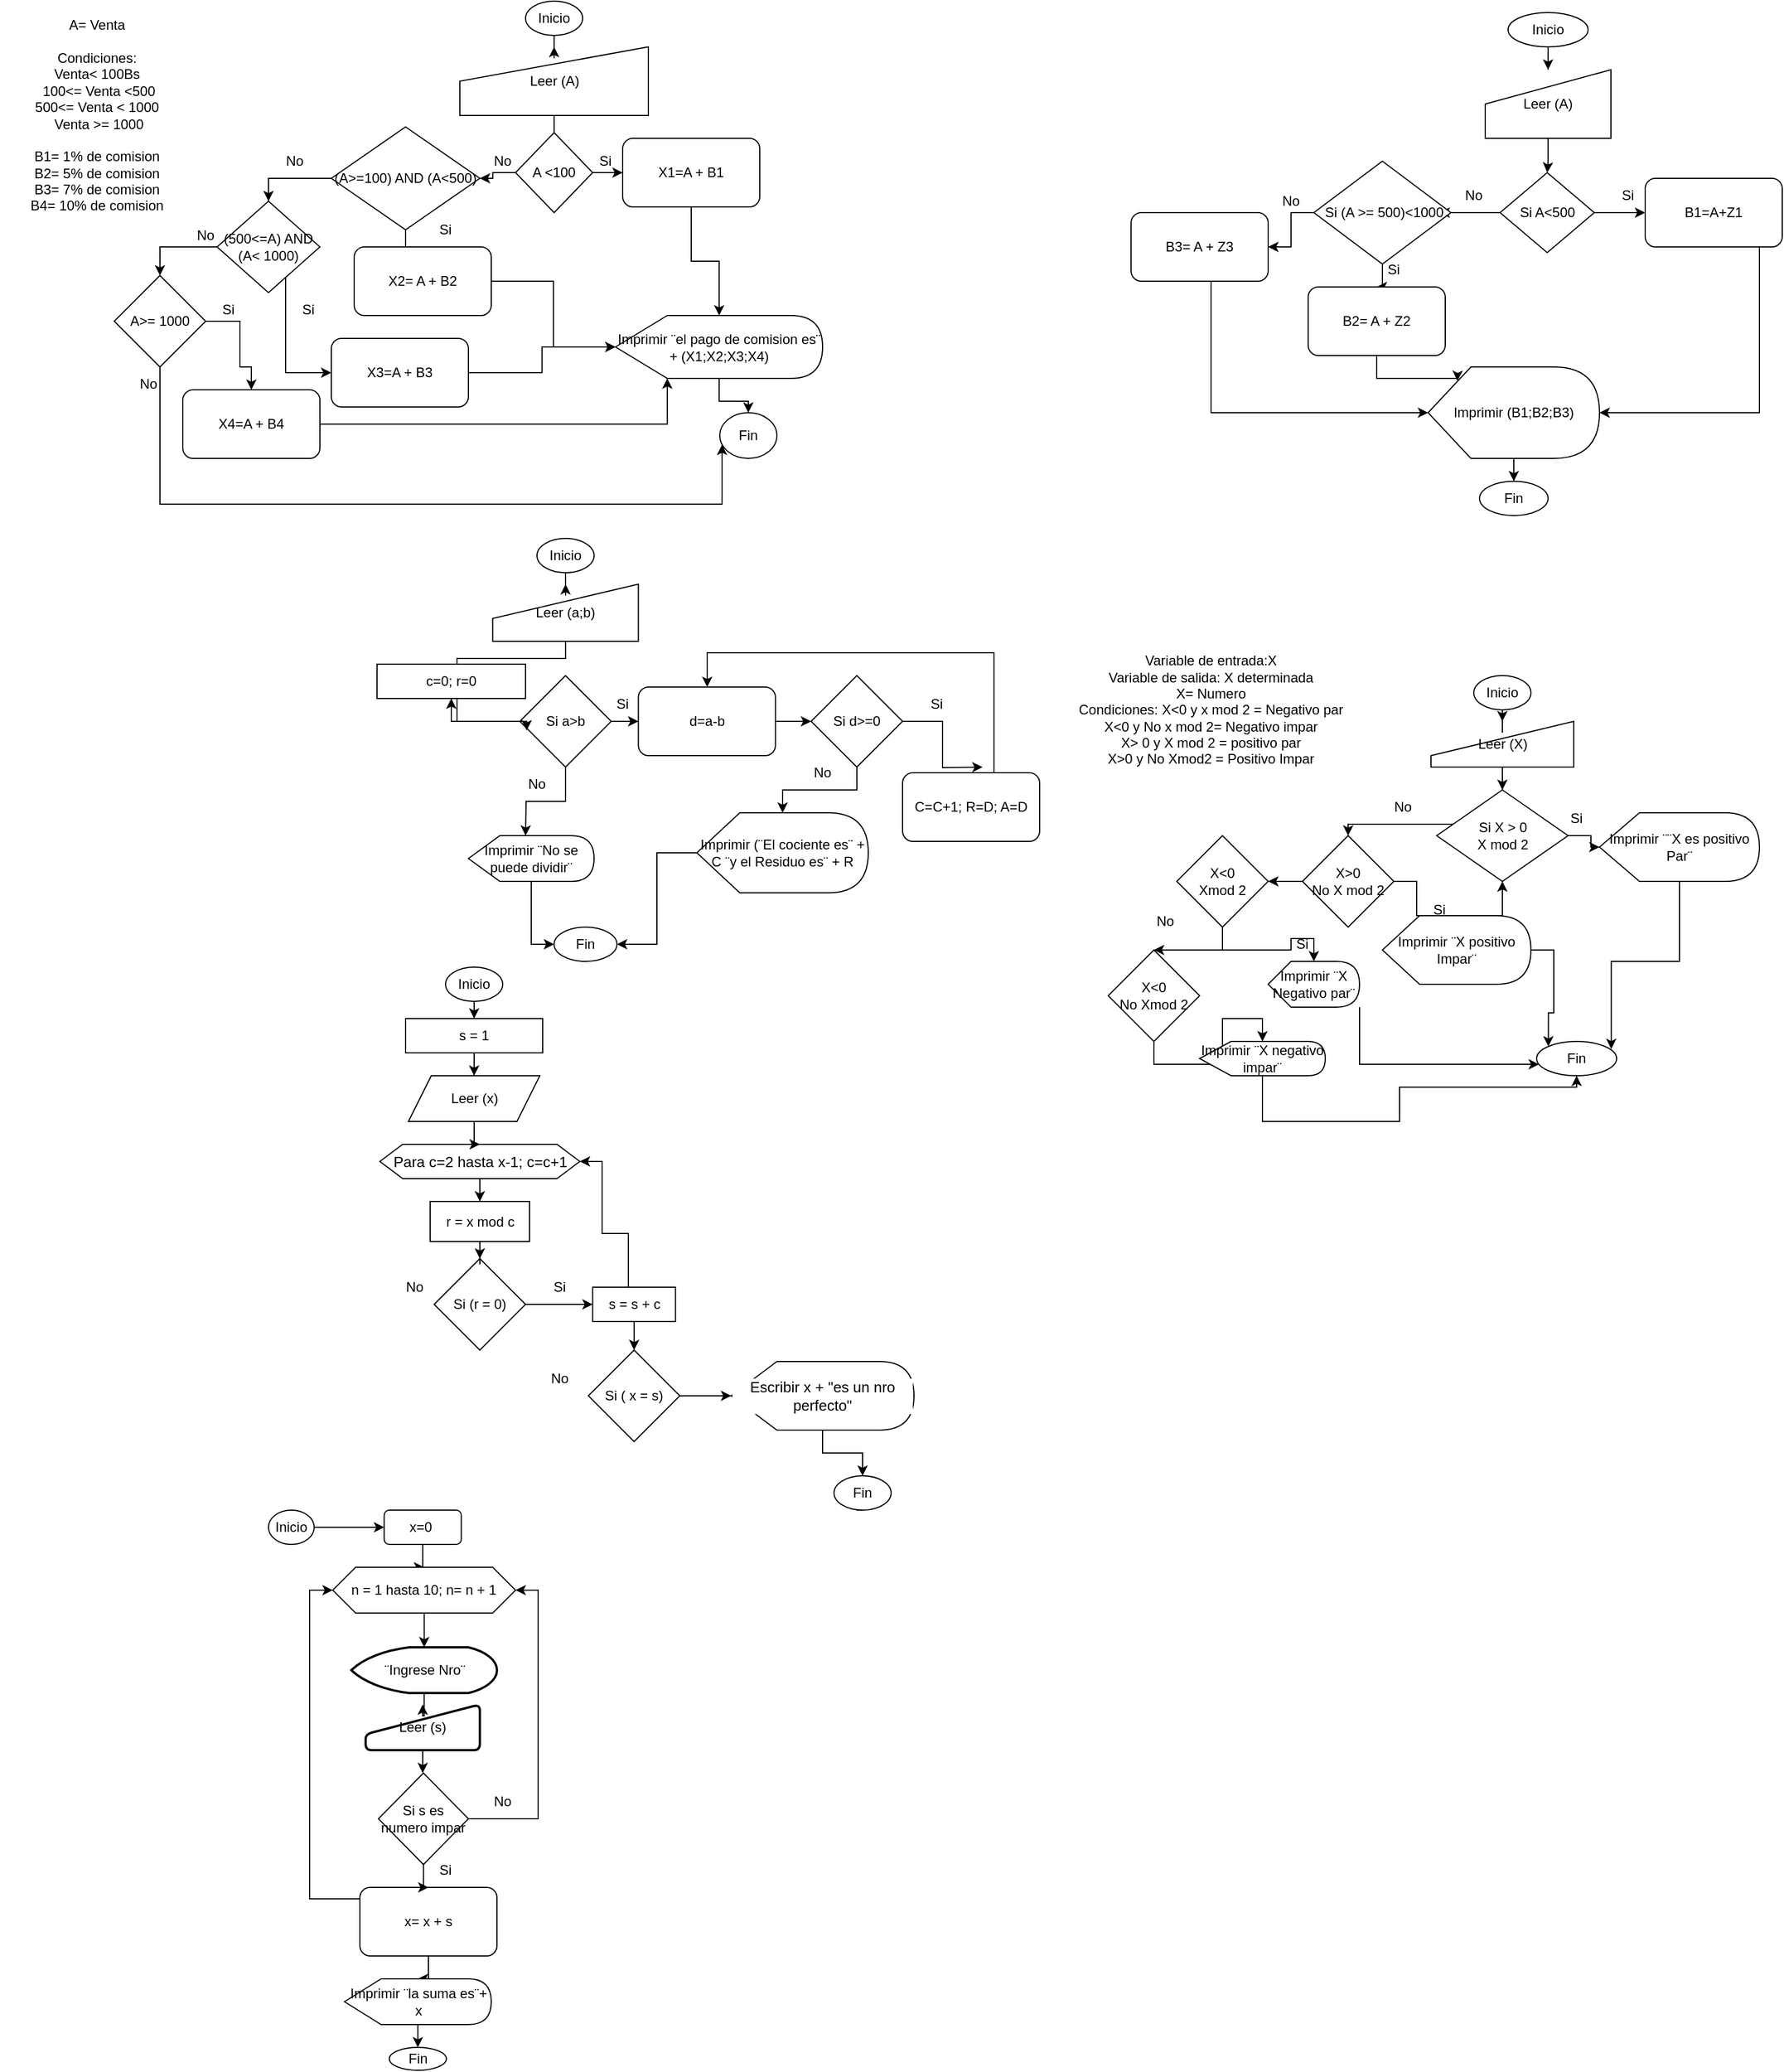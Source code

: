<mxfile version="16.6.6" type="github">
  <diagram id="kgpKYQtTHZ0yAKxKKP6v" name="Page-1">
    <mxGraphModel dx="2575" dy="496" grid="1" gridSize="10" guides="1" tooltips="1" connect="1" arrows="1" fold="1" page="1" pageScale="1" pageWidth="850" pageHeight="1100" math="0" shadow="0">
      <root>
        <mxCell id="0" />
        <mxCell id="1" parent="0" />
        <mxCell id="ByjbVsPNWMyPK0oeUUoG-3" value="" style="edgeStyle=orthogonalEdgeStyle;rounded=0;orthogonalLoop=1;jettySize=auto;html=1;" parent="1" source="ByjbVsPNWMyPK0oeUUoG-1" target="ByjbVsPNWMyPK0oeUUoG-2" edge="1">
          <mxGeometry relative="1" as="geometry" />
        </mxCell>
        <mxCell id="ByjbVsPNWMyPK0oeUUoG-1" value="Inicio" style="ellipse;whiteSpace=wrap;html=1;" parent="1" vertex="1">
          <mxGeometry x="350" y="10" width="70" height="30" as="geometry" />
        </mxCell>
        <mxCell id="ByjbVsPNWMyPK0oeUUoG-5" value="" style="edgeStyle=orthogonalEdgeStyle;rounded=0;orthogonalLoop=1;jettySize=auto;html=1;" parent="1" source="ByjbVsPNWMyPK0oeUUoG-2" target="ByjbVsPNWMyPK0oeUUoG-4" edge="1">
          <mxGeometry relative="1" as="geometry" />
        </mxCell>
        <mxCell id="ByjbVsPNWMyPK0oeUUoG-2" value="Leer (A)" style="shape=manualInput;whiteSpace=wrap;html=1;" parent="1" vertex="1">
          <mxGeometry x="330" y="60" width="110" height="60" as="geometry" />
        </mxCell>
        <mxCell id="ByjbVsPNWMyPK0oeUUoG-7" value="" style="edgeStyle=orthogonalEdgeStyle;rounded=0;orthogonalLoop=1;jettySize=auto;html=1;" parent="1" source="ByjbVsPNWMyPK0oeUUoG-4" target="ByjbVsPNWMyPK0oeUUoG-6" edge="1">
          <mxGeometry relative="1" as="geometry" />
        </mxCell>
        <mxCell id="ByjbVsPNWMyPK0oeUUoG-9" value="" style="edgeStyle=orthogonalEdgeStyle;rounded=0;orthogonalLoop=1;jettySize=auto;html=1;" parent="1" source="ByjbVsPNWMyPK0oeUUoG-4" edge="1">
          <mxGeometry relative="1" as="geometry">
            <mxPoint x="290" y="185" as="targetPoint" />
          </mxGeometry>
        </mxCell>
        <mxCell id="ByjbVsPNWMyPK0oeUUoG-4" value="Si A&amp;lt;500" style="rhombus;whiteSpace=wrap;html=1;" parent="1" vertex="1">
          <mxGeometry x="343" y="150" width="82.5" height="70" as="geometry" />
        </mxCell>
        <mxCell id="ByjbVsPNWMyPK0oeUUoG-26" style="edgeStyle=orthogonalEdgeStyle;rounded=0;orthogonalLoop=1;jettySize=auto;html=1;entryX=1;entryY=0.5;entryDx=0;entryDy=0;entryPerimeter=0;" parent="1" source="ByjbVsPNWMyPK0oeUUoG-6" target="ByjbVsPNWMyPK0oeUUoG-22" edge="1">
          <mxGeometry relative="1" as="geometry">
            <Array as="points">
              <mxPoint x="570" y="360" />
            </Array>
          </mxGeometry>
        </mxCell>
        <mxCell id="ByjbVsPNWMyPK0oeUUoG-6" value="B1=A+Z1" style="rounded=1;whiteSpace=wrap;html=1;" parent="1" vertex="1">
          <mxGeometry x="470" y="155" width="120" height="60" as="geometry" />
        </mxCell>
        <mxCell id="ByjbVsPNWMyPK0oeUUoG-10" value="No" style="text;html=1;strokeColor=none;fillColor=none;align=center;verticalAlign=middle;whiteSpace=wrap;rounded=0;" parent="1" vertex="1">
          <mxGeometry x="290" y="155" width="60" height="30" as="geometry" />
        </mxCell>
        <mxCell id="ByjbVsPNWMyPK0oeUUoG-12" value="Si" style="text;html=1;strokeColor=none;fillColor=none;align=center;verticalAlign=middle;whiteSpace=wrap;rounded=0;" parent="1" vertex="1">
          <mxGeometry x="425" y="155" width="60" height="30" as="geometry" />
        </mxCell>
        <mxCell id="ByjbVsPNWMyPK0oeUUoG-16" value="" style="edgeStyle=orthogonalEdgeStyle;rounded=0;orthogonalLoop=1;jettySize=auto;html=1;" parent="1" source="ByjbVsPNWMyPK0oeUUoG-14" target="ByjbVsPNWMyPK0oeUUoG-15" edge="1">
          <mxGeometry relative="1" as="geometry" />
        </mxCell>
        <mxCell id="ByjbVsPNWMyPK0oeUUoG-18" value="" style="edgeStyle=orthogonalEdgeStyle;rounded=0;orthogonalLoop=1;jettySize=auto;html=1;" parent="1" source="ByjbVsPNWMyPK0oeUUoG-14" target="ByjbVsPNWMyPK0oeUUoG-17" edge="1">
          <mxGeometry relative="1" as="geometry" />
        </mxCell>
        <mxCell id="ByjbVsPNWMyPK0oeUUoG-14" value="&lt;span&gt;&amp;nbsp;Si (A &amp;gt;= 500)&amp;lt;1000&lt;/span&gt;" style="rhombus;whiteSpace=wrap;html=1;" parent="1" vertex="1">
          <mxGeometry x="180" y="140" width="120" height="90" as="geometry" />
        </mxCell>
        <mxCell id="ByjbVsPNWMyPK0oeUUoG-25" style="edgeStyle=orthogonalEdgeStyle;rounded=0;orthogonalLoop=1;jettySize=auto;html=1;entryX=0.171;entryY=0.153;entryDx=0;entryDy=0;entryPerimeter=0;" parent="1" source="ByjbVsPNWMyPK0oeUUoG-15" target="ByjbVsPNWMyPK0oeUUoG-22" edge="1">
          <mxGeometry relative="1" as="geometry">
            <Array as="points">
              <mxPoint x="235" y="330" />
              <mxPoint x="306" y="330" />
            </Array>
          </mxGeometry>
        </mxCell>
        <mxCell id="ByjbVsPNWMyPK0oeUUoG-15" value="B2= A + Z2" style="rounded=1;whiteSpace=wrap;html=1;" parent="1" vertex="1">
          <mxGeometry x="175" y="250" width="120" height="60" as="geometry" />
        </mxCell>
        <mxCell id="ByjbVsPNWMyPK0oeUUoG-24" style="edgeStyle=orthogonalEdgeStyle;rounded=0;orthogonalLoop=1;jettySize=auto;html=1;entryX=0;entryY=0.5;entryDx=0;entryDy=0;entryPerimeter=0;" parent="1" source="ByjbVsPNWMyPK0oeUUoG-17" target="ByjbVsPNWMyPK0oeUUoG-22" edge="1">
          <mxGeometry relative="1" as="geometry">
            <Array as="points">
              <mxPoint x="90" y="360" />
            </Array>
          </mxGeometry>
        </mxCell>
        <mxCell id="ByjbVsPNWMyPK0oeUUoG-17" value="B3= A + Z3" style="rounded=1;whiteSpace=wrap;html=1;" parent="1" vertex="1">
          <mxGeometry x="20" y="185" width="120" height="60" as="geometry" />
        </mxCell>
        <mxCell id="ByjbVsPNWMyPK0oeUUoG-20" value="Si" style="text;html=1;strokeColor=none;fillColor=none;align=center;verticalAlign=middle;whiteSpace=wrap;rounded=0;" parent="1" vertex="1">
          <mxGeometry x="220" y="220" width="60" height="30" as="geometry" />
        </mxCell>
        <mxCell id="ByjbVsPNWMyPK0oeUUoG-21" value="No" style="text;html=1;strokeColor=none;fillColor=none;align=center;verticalAlign=middle;whiteSpace=wrap;rounded=0;" parent="1" vertex="1">
          <mxGeometry x="130" y="160" width="60" height="30" as="geometry" />
        </mxCell>
        <mxCell id="ByjbVsPNWMyPK0oeUUoG-28" value="" style="edgeStyle=orthogonalEdgeStyle;rounded=0;orthogonalLoop=1;jettySize=auto;html=1;" parent="1" source="ByjbVsPNWMyPK0oeUUoG-22" target="ByjbVsPNWMyPK0oeUUoG-27" edge="1">
          <mxGeometry relative="1" as="geometry" />
        </mxCell>
        <mxCell id="ByjbVsPNWMyPK0oeUUoG-22" value="Imprimir (B1;B2;B3)" style="shape=display;whiteSpace=wrap;html=1;" parent="1" vertex="1">
          <mxGeometry x="280" y="320" width="150" height="80" as="geometry" />
        </mxCell>
        <mxCell id="ByjbVsPNWMyPK0oeUUoG-27" value="Fin" style="ellipse;whiteSpace=wrap;html=1;" parent="1" vertex="1">
          <mxGeometry x="325" y="420" width="60" height="30" as="geometry" />
        </mxCell>
        <mxCell id="4bbGpndZAnQvG1SRmh3T-4" value="" style="edgeStyle=orthogonalEdgeStyle;rounded=0;orthogonalLoop=1;jettySize=auto;html=1;" parent="1" source="4bbGpndZAnQvG1SRmh3T-1" target="4bbGpndZAnQvG1SRmh3T-2" edge="1">
          <mxGeometry relative="1" as="geometry" />
        </mxCell>
        <mxCell id="4bbGpndZAnQvG1SRmh3T-1" value="Inicio" style="ellipse;whiteSpace=wrap;html=1;" parent="1" vertex="1">
          <mxGeometry x="320" y="590" width="50" height="30" as="geometry" />
        </mxCell>
        <mxCell id="4bbGpndZAnQvG1SRmh3T-7" value="" style="edgeStyle=orthogonalEdgeStyle;rounded=0;orthogonalLoop=1;jettySize=auto;html=1;" parent="1" source="4bbGpndZAnQvG1SRmh3T-2" target="4bbGpndZAnQvG1SRmh3T-6" edge="1">
          <mxGeometry relative="1" as="geometry" />
        </mxCell>
        <mxCell id="4bbGpndZAnQvG1SRmh3T-2" value="Leer (X)" style="shape=manualInput;whiteSpace=wrap;html=1;" parent="1" vertex="1">
          <mxGeometry x="282.5" y="630" width="125" height="40" as="geometry" />
        </mxCell>
        <mxCell id="4bbGpndZAnQvG1SRmh3T-5" value="Variable de entrada:X&lt;br&gt;Variable de salida: X determinada&lt;br&gt;X= Numero&lt;br&gt;Condiciones: X&amp;lt;0 y x mod 2 = Negativo par&lt;br&gt;X&amp;lt;0 y No x mod 2= Negativo impar&lt;br&gt;X&amp;gt; 0 y X mod 2 = positivo par&lt;br&gt;X&amp;gt;0 y No Xmod2 = Positivo Impar" style="text;html=1;strokeColor=none;fillColor=none;align=center;verticalAlign=middle;whiteSpace=wrap;rounded=0;" parent="1" vertex="1">
          <mxGeometry x="-50" y="570" width="280" height="100" as="geometry" />
        </mxCell>
        <mxCell id="4bbGpndZAnQvG1SRmh3T-9" value="" style="edgeStyle=orthogonalEdgeStyle;rounded=0;orthogonalLoop=1;jettySize=auto;html=1;" parent="1" source="4bbGpndZAnQvG1SRmh3T-6" target="4bbGpndZAnQvG1SRmh3T-11" edge="1">
          <mxGeometry relative="1" as="geometry">
            <mxPoint x="426" y="740" as="targetPoint" />
          </mxGeometry>
        </mxCell>
        <mxCell id="4bbGpndZAnQvG1SRmh3T-13" value="" style="edgeStyle=orthogonalEdgeStyle;rounded=0;orthogonalLoop=1;jettySize=auto;html=1;" parent="1" source="4bbGpndZAnQvG1SRmh3T-6" target="4bbGpndZAnQvG1SRmh3T-12" edge="1">
          <mxGeometry relative="1" as="geometry">
            <Array as="points">
              <mxPoint x="240" y="720" />
              <mxPoint x="240" y="720" />
            </Array>
          </mxGeometry>
        </mxCell>
        <mxCell id="4bbGpndZAnQvG1SRmh3T-6" value="Si X &amp;gt; 0&lt;br&gt;X mod 2" style="rhombus;whiteSpace=wrap;html=1;" parent="1" vertex="1">
          <mxGeometry x="287.5" y="690" width="115" height="80" as="geometry" />
        </mxCell>
        <mxCell id="4bbGpndZAnQvG1SRmh3T-10" value="Si" style="text;html=1;strokeColor=none;fillColor=none;align=center;verticalAlign=middle;whiteSpace=wrap;rounded=0;" parent="1" vertex="1">
          <mxGeometry x="380" y="700" width="60" height="30" as="geometry" />
        </mxCell>
        <mxCell id="4bbGpndZAnQvG1SRmh3T-35" style="edgeStyle=orthogonalEdgeStyle;rounded=0;orthogonalLoop=1;jettySize=auto;html=1;entryX=0.933;entryY=0.222;entryDx=0;entryDy=0;entryPerimeter=0;" parent="1" source="4bbGpndZAnQvG1SRmh3T-11" target="4bbGpndZAnQvG1SRmh3T-31" edge="1">
          <mxGeometry relative="1" as="geometry" />
        </mxCell>
        <mxCell id="4bbGpndZAnQvG1SRmh3T-11" value="Imprimir ¨¨X es positivo Par¨" style="shape=display;whiteSpace=wrap;html=1;" parent="1" vertex="1">
          <mxGeometry x="430" y="710" width="140" height="60" as="geometry" />
        </mxCell>
        <mxCell id="4bbGpndZAnQvG1SRmh3T-15" value="" style="edgeStyle=orthogonalEdgeStyle;rounded=0;orthogonalLoop=1;jettySize=auto;html=1;" parent="1" source="4bbGpndZAnQvG1SRmh3T-12" target="4bbGpndZAnQvG1SRmh3T-6" edge="1">
          <mxGeometry relative="1" as="geometry">
            <Array as="points">
              <mxPoint x="270" y="770" />
              <mxPoint x="270" y="800" />
              <mxPoint x="345" y="800" />
            </Array>
          </mxGeometry>
        </mxCell>
        <mxCell id="4bbGpndZAnQvG1SRmh3T-21" value="" style="edgeStyle=orthogonalEdgeStyle;rounded=0;orthogonalLoop=1;jettySize=auto;html=1;" parent="1" source="4bbGpndZAnQvG1SRmh3T-12" target="4bbGpndZAnQvG1SRmh3T-16" edge="1">
          <mxGeometry relative="1" as="geometry" />
        </mxCell>
        <mxCell id="4bbGpndZAnQvG1SRmh3T-12" value="X&amp;gt;0&lt;br&gt;No X mod 2" style="rhombus;whiteSpace=wrap;html=1;" parent="1" vertex="1">
          <mxGeometry x="170" y="730" width="80" height="80" as="geometry" />
        </mxCell>
        <mxCell id="4bbGpndZAnQvG1SRmh3T-32" style="edgeStyle=orthogonalEdgeStyle;rounded=0;orthogonalLoop=1;jettySize=auto;html=1;entryX=0;entryY=0;entryDx=0;entryDy=0;" parent="1" source="4bbGpndZAnQvG1SRmh3T-14" target="4bbGpndZAnQvG1SRmh3T-31" edge="1">
          <mxGeometry relative="1" as="geometry" />
        </mxCell>
        <mxCell id="4bbGpndZAnQvG1SRmh3T-14" value="Imprimir ¨X positivo Impar¨" style="shape=display;whiteSpace=wrap;html=1;" parent="1" vertex="1">
          <mxGeometry x="240" y="800" width="130" height="60" as="geometry" />
        </mxCell>
        <mxCell id="4bbGpndZAnQvG1SRmh3T-25" value="" style="edgeStyle=orthogonalEdgeStyle;rounded=0;orthogonalLoop=1;jettySize=auto;html=1;" parent="1" source="4bbGpndZAnQvG1SRmh3T-16" target="4bbGpndZAnQvG1SRmh3T-24" edge="1">
          <mxGeometry relative="1" as="geometry" />
        </mxCell>
        <mxCell id="4bbGpndZAnQvG1SRmh3T-28" style="edgeStyle=orthogonalEdgeStyle;rounded=0;orthogonalLoop=1;jettySize=auto;html=1;" parent="1" source="4bbGpndZAnQvG1SRmh3T-16" target="4bbGpndZAnQvG1SRmh3T-23" edge="1">
          <mxGeometry relative="1" as="geometry" />
        </mxCell>
        <mxCell id="4bbGpndZAnQvG1SRmh3T-16" value="X&amp;lt;0&lt;br&gt;Xmod 2" style="rhombus;whiteSpace=wrap;html=1;" parent="1" vertex="1">
          <mxGeometry x="60" y="730" width="80" height="80" as="geometry" />
        </mxCell>
        <mxCell id="4bbGpndZAnQvG1SRmh3T-17" value="No" style="text;html=1;strokeColor=none;fillColor=none;align=center;verticalAlign=middle;whiteSpace=wrap;rounded=0;" parent="1" vertex="1">
          <mxGeometry x="228" y="690" width="60" height="30" as="geometry" />
        </mxCell>
        <mxCell id="4bbGpndZAnQvG1SRmh3T-20" value="Si" style="text;html=1;strokeColor=none;fillColor=none;align=center;verticalAlign=middle;whiteSpace=wrap;rounded=0;" parent="1" vertex="1">
          <mxGeometry x="260" y="780" width="60" height="30" as="geometry" />
        </mxCell>
        <mxCell id="4bbGpndZAnQvG1SRmh3T-33" style="edgeStyle=orthogonalEdgeStyle;rounded=0;orthogonalLoop=1;jettySize=auto;html=1;" parent="1" source="4bbGpndZAnQvG1SRmh3T-23" target="4bbGpndZAnQvG1SRmh3T-31" edge="1">
          <mxGeometry relative="1" as="geometry">
            <Array as="points">
              <mxPoint x="220" y="930" />
            </Array>
          </mxGeometry>
        </mxCell>
        <mxCell id="4bbGpndZAnQvG1SRmh3T-23" value="Imprimir ¨X Negativo par¨" style="shape=display;whiteSpace=wrap;html=1;" parent="1" vertex="1">
          <mxGeometry x="140" y="840" width="80" height="40" as="geometry" />
        </mxCell>
        <mxCell id="4bbGpndZAnQvG1SRmh3T-30" style="edgeStyle=orthogonalEdgeStyle;rounded=0;orthogonalLoop=1;jettySize=auto;html=1;" parent="1" source="4bbGpndZAnQvG1SRmh3T-24" target="4bbGpndZAnQvG1SRmh3T-29" edge="1">
          <mxGeometry relative="1" as="geometry" />
        </mxCell>
        <mxCell id="4bbGpndZAnQvG1SRmh3T-24" value="X&amp;lt;0&lt;br&gt;No Xmod 2" style="rhombus;whiteSpace=wrap;html=1;" parent="1" vertex="1">
          <mxGeometry y="830" width="80" height="80" as="geometry" />
        </mxCell>
        <mxCell id="4bbGpndZAnQvG1SRmh3T-26" value="No" style="text;html=1;strokeColor=none;fillColor=none;align=center;verticalAlign=middle;whiteSpace=wrap;rounded=0;" parent="1" vertex="1">
          <mxGeometry x="20" y="790" width="60" height="30" as="geometry" />
        </mxCell>
        <mxCell id="4bbGpndZAnQvG1SRmh3T-27" value="Si" style="text;html=1;strokeColor=none;fillColor=none;align=center;verticalAlign=middle;whiteSpace=wrap;rounded=0;" parent="1" vertex="1">
          <mxGeometry x="140" y="810" width="60" height="30" as="geometry" />
        </mxCell>
        <mxCell id="4bbGpndZAnQvG1SRmh3T-34" style="edgeStyle=orthogonalEdgeStyle;rounded=0;orthogonalLoop=1;jettySize=auto;html=1;" parent="1" source="4bbGpndZAnQvG1SRmh3T-29" target="4bbGpndZAnQvG1SRmh3T-31" edge="1">
          <mxGeometry relative="1" as="geometry">
            <Array as="points">
              <mxPoint x="135" y="980" />
              <mxPoint x="255" y="980" />
              <mxPoint x="255" y="950" />
            </Array>
          </mxGeometry>
        </mxCell>
        <mxCell id="4bbGpndZAnQvG1SRmh3T-29" value="Imprimir ¨X negativo impar¨" style="shape=display;whiteSpace=wrap;html=1;" parent="1" vertex="1">
          <mxGeometry x="80" y="910" width="110" height="30" as="geometry" />
        </mxCell>
        <mxCell id="4bbGpndZAnQvG1SRmh3T-31" value="Fin" style="ellipse;whiteSpace=wrap;html=1;" parent="1" vertex="1">
          <mxGeometry x="375" y="910" width="70" height="30" as="geometry" />
        </mxCell>
        <mxCell id="_eo7nYOsgeWWIiObV1oL-4" value="" style="edgeStyle=orthogonalEdgeStyle;rounded=0;orthogonalLoop=1;jettySize=auto;html=1;" parent="1" source="_eo7nYOsgeWWIiObV1oL-1" target="_eo7nYOsgeWWIiObV1oL-3" edge="1">
          <mxGeometry relative="1" as="geometry" />
        </mxCell>
        <mxCell id="_eo7nYOsgeWWIiObV1oL-1" value="Inicio" style="ellipse;whiteSpace=wrap;html=1;" parent="1" vertex="1">
          <mxGeometry x="-500" y="470" width="50" height="30" as="geometry" />
        </mxCell>
        <mxCell id="_eo7nYOsgeWWIiObV1oL-7" value="" style="edgeStyle=orthogonalEdgeStyle;rounded=0;orthogonalLoop=1;jettySize=auto;html=1;entryX=0.5;entryY=1;entryDx=0;entryDy=0;" parent="1" source="_eo7nYOsgeWWIiObV1oL-3" target="_eo7nYOsgeWWIiObV1oL-25" edge="1">
          <mxGeometry relative="1" as="geometry">
            <Array as="points">
              <mxPoint x="-475" y="575" />
              <mxPoint x="-570" y="575" />
              <mxPoint x="-570" y="630" />
              <mxPoint x="-575" y="630" />
            </Array>
          </mxGeometry>
        </mxCell>
        <mxCell id="_eo7nYOsgeWWIiObV1oL-3" value="Leer (a;b)" style="shape=manualInput;whiteSpace=wrap;html=1;" parent="1" vertex="1">
          <mxGeometry x="-538.75" y="510" width="127.5" height="50" as="geometry" />
        </mxCell>
        <mxCell id="_eo7nYOsgeWWIiObV1oL-13" value="" style="edgeStyle=orthogonalEdgeStyle;rounded=0;orthogonalLoop=1;jettySize=auto;html=1;" parent="1" source="_eo7nYOsgeWWIiObV1oL-5" target="_eo7nYOsgeWWIiObV1oL-12" edge="1">
          <mxGeometry relative="1" as="geometry" />
        </mxCell>
        <mxCell id="_eo7nYOsgeWWIiObV1oL-5" value="d=a-b" style="rounded=1;whiteSpace=wrap;html=1;" parent="1" vertex="1">
          <mxGeometry x="-411.25" y="600" width="120" height="60" as="geometry" />
        </mxCell>
        <mxCell id="_eo7nYOsgeWWIiObV1oL-10" value="" style="edgeStyle=orthogonalEdgeStyle;rounded=0;orthogonalLoop=1;jettySize=auto;html=1;" parent="1" source="_eo7nYOsgeWWIiObV1oL-6" target="_eo7nYOsgeWWIiObV1oL-5" edge="1">
          <mxGeometry relative="1" as="geometry" />
        </mxCell>
        <mxCell id="_eo7nYOsgeWWIiObV1oL-21" style="edgeStyle=orthogonalEdgeStyle;rounded=0;orthogonalLoop=1;jettySize=auto;html=1;" parent="1" source="_eo7nYOsgeWWIiObV1oL-6" edge="1">
          <mxGeometry relative="1" as="geometry">
            <mxPoint x="-510" y="730" as="targetPoint" />
          </mxGeometry>
        </mxCell>
        <mxCell id="_eo7nYOsgeWWIiObV1oL-6" value="Si a&amp;gt;b" style="rhombus;whiteSpace=wrap;html=1;" parent="1" vertex="1">
          <mxGeometry x="-515" y="590" width="80" height="80" as="geometry" />
        </mxCell>
        <mxCell id="_eo7nYOsgeWWIiObV1oL-11" value="Si" style="text;html=1;strokeColor=none;fillColor=none;align=center;verticalAlign=middle;whiteSpace=wrap;rounded=0;" parent="1" vertex="1">
          <mxGeometry x="-455" y="600" width="60" height="30" as="geometry" />
        </mxCell>
        <mxCell id="_eo7nYOsgeWWIiObV1oL-15" style="edgeStyle=orthogonalEdgeStyle;rounded=0;orthogonalLoop=1;jettySize=auto;html=1;" parent="1" source="_eo7nYOsgeWWIiObV1oL-12" edge="1">
          <mxGeometry relative="1" as="geometry">
            <mxPoint x="-110" y="670" as="targetPoint" />
          </mxGeometry>
        </mxCell>
        <mxCell id="_eo7nYOsgeWWIiObV1oL-19" value="" style="edgeStyle=orthogonalEdgeStyle;rounded=0;orthogonalLoop=1;jettySize=auto;html=1;" parent="1" source="_eo7nYOsgeWWIiObV1oL-12" target="_eo7nYOsgeWWIiObV1oL-18" edge="1">
          <mxGeometry relative="1" as="geometry" />
        </mxCell>
        <mxCell id="_eo7nYOsgeWWIiObV1oL-12" value="Si d&amp;gt;=0" style="rhombus;whiteSpace=wrap;html=1;" parent="1" vertex="1">
          <mxGeometry x="-260" y="590" width="80" height="80" as="geometry" />
        </mxCell>
        <mxCell id="_eo7nYOsgeWWIiObV1oL-16" style="edgeStyle=orthogonalEdgeStyle;rounded=0;orthogonalLoop=1;jettySize=auto;html=1;" parent="1" source="_eo7nYOsgeWWIiObV1oL-14" edge="1">
          <mxGeometry relative="1" as="geometry">
            <mxPoint x="-351" y="600" as="targetPoint" />
            <Array as="points">
              <mxPoint x="-100" y="570" />
              <mxPoint x="-351" y="570" />
              <mxPoint x="-351" y="600" />
            </Array>
          </mxGeometry>
        </mxCell>
        <mxCell id="_eo7nYOsgeWWIiObV1oL-14" value="C=C+1; R=D; A=D" style="rounded=1;whiteSpace=wrap;html=1;" parent="1" vertex="1">
          <mxGeometry x="-180" y="675" width="120" height="60" as="geometry" />
        </mxCell>
        <mxCell id="_eo7nYOsgeWWIiObV1oL-17" value="Si" style="text;html=1;strokeColor=none;fillColor=none;align=center;verticalAlign=middle;whiteSpace=wrap;rounded=0;" parent="1" vertex="1">
          <mxGeometry x="-180" y="600" width="60" height="30" as="geometry" />
        </mxCell>
        <mxCell id="_eo7nYOsgeWWIiObV1oL-22" style="edgeStyle=orthogonalEdgeStyle;rounded=0;orthogonalLoop=1;jettySize=auto;html=1;entryX=1;entryY=0.5;entryDx=0;entryDy=0;" parent="1" source="_eo7nYOsgeWWIiObV1oL-18" target="_eo7nYOsgeWWIiObV1oL-20" edge="1">
          <mxGeometry relative="1" as="geometry" />
        </mxCell>
        <mxCell id="_eo7nYOsgeWWIiObV1oL-18" value="Imprimir (¨El cociente es¨ + C ¨y el Residuo es¨ + R" style="shape=display;whiteSpace=wrap;html=1;" parent="1" vertex="1">
          <mxGeometry x="-360" y="710" width="150" height="70" as="geometry" />
        </mxCell>
        <mxCell id="_eo7nYOsgeWWIiObV1oL-20" value="Fin" style="ellipse;whiteSpace=wrap;html=1;" parent="1" vertex="1">
          <mxGeometry x="-485" y="810" width="55" height="30" as="geometry" />
        </mxCell>
        <mxCell id="_eo7nYOsgeWWIiObV1oL-23" value="No" style="text;html=1;strokeColor=none;fillColor=none;align=center;verticalAlign=middle;whiteSpace=wrap;rounded=0;" parent="1" vertex="1">
          <mxGeometry x="-530" y="670" width="60" height="30" as="geometry" />
        </mxCell>
        <mxCell id="_eo7nYOsgeWWIiObV1oL-24" value="No" style="text;html=1;strokeColor=none;fillColor=none;align=center;verticalAlign=middle;whiteSpace=wrap;rounded=0;" parent="1" vertex="1">
          <mxGeometry x="-280" y="660" width="60" height="30" as="geometry" />
        </mxCell>
        <mxCell id="_eo7nYOsgeWWIiObV1oL-26" style="edgeStyle=orthogonalEdgeStyle;rounded=0;orthogonalLoop=1;jettySize=auto;html=1;entryX=0.075;entryY=0.6;entryDx=0;entryDy=0;entryPerimeter=0;" parent="1" source="_eo7nYOsgeWWIiObV1oL-25" target="_eo7nYOsgeWWIiObV1oL-6" edge="1">
          <mxGeometry relative="1" as="geometry" />
        </mxCell>
        <mxCell id="_eo7nYOsgeWWIiObV1oL-25" value="c=0; r=0" style="rounded=0;whiteSpace=wrap;html=1;" parent="1" vertex="1">
          <mxGeometry x="-640" y="580" width="130" height="30" as="geometry" />
        </mxCell>
        <mxCell id="_eo7nYOsgeWWIiObV1oL-28" style="edgeStyle=orthogonalEdgeStyle;rounded=0;orthogonalLoop=1;jettySize=auto;html=1;entryX=0;entryY=0.5;entryDx=0;entryDy=0;" parent="1" source="_eo7nYOsgeWWIiObV1oL-27" target="_eo7nYOsgeWWIiObV1oL-20" edge="1">
          <mxGeometry relative="1" as="geometry" />
        </mxCell>
        <mxCell id="_eo7nYOsgeWWIiObV1oL-27" value="Imprimir ¨No se puede dividir¨" style="shape=display;whiteSpace=wrap;html=1;" parent="1" vertex="1">
          <mxGeometry x="-560" y="730" width="110" height="40" as="geometry" />
        </mxCell>
        <mxCell id="_eo7nYOsgeWWIiObV1oL-31" value="" style="edgeStyle=orthogonalEdgeStyle;rounded=0;orthogonalLoop=1;jettySize=auto;html=1;" parent="1" source="_eo7nYOsgeWWIiObV1oL-29" edge="1">
          <mxGeometry relative="1" as="geometry">
            <mxPoint x="-485" y="40" as="targetPoint" />
          </mxGeometry>
        </mxCell>
        <mxCell id="_eo7nYOsgeWWIiObV1oL-29" value="Inicio" style="ellipse;whiteSpace=wrap;html=1;" parent="1" vertex="1">
          <mxGeometry x="-510" width="50" height="30" as="geometry" />
        </mxCell>
        <mxCell id="_eo7nYOsgeWWIiObV1oL-34" value="A= Venta&lt;br&gt;&lt;br&gt;Condiciones: &lt;br&gt;Venta&amp;lt; 100Bs&lt;br&gt;&amp;nbsp;100&amp;lt;= Venta &amp;lt;500&lt;br&gt;500&amp;lt;= Venta &amp;lt; 1000&lt;br&gt;&amp;nbsp;Venta &amp;gt;= 1000&lt;br&gt;&lt;br&gt;B1= 1% de comision&lt;br&gt;B2= 5% de comision&lt;br&gt;B3= 7% de comision&lt;br&gt;B4= 10% de comision" style="text;html=1;strokeColor=none;fillColor=none;align=center;verticalAlign=middle;whiteSpace=wrap;rounded=0;" parent="1" vertex="1">
          <mxGeometry x="-970" y="70" width="170" height="60" as="geometry" />
        </mxCell>
        <mxCell id="_eo7nYOsgeWWIiObV1oL-37" value="" style="edgeStyle=orthogonalEdgeStyle;rounded=0;orthogonalLoop=1;jettySize=auto;html=1;" parent="1" source="_eo7nYOsgeWWIiObV1oL-35" target="_eo7nYOsgeWWIiObV1oL-36" edge="1">
          <mxGeometry relative="1" as="geometry" />
        </mxCell>
        <mxCell id="_eo7nYOsgeWWIiObV1oL-35" value="Leer (A)" style="shape=manualInput;whiteSpace=wrap;html=1;" parent="1" vertex="1">
          <mxGeometry x="-567.5" y="40" width="165" height="60" as="geometry" />
        </mxCell>
        <mxCell id="_eo7nYOsgeWWIiObV1oL-39" value="" style="edgeStyle=orthogonalEdgeStyle;rounded=0;orthogonalLoop=1;jettySize=auto;html=1;" parent="1" source="_eo7nYOsgeWWIiObV1oL-36" target="_eo7nYOsgeWWIiObV1oL-38" edge="1">
          <mxGeometry relative="1" as="geometry" />
        </mxCell>
        <mxCell id="_eo7nYOsgeWWIiObV1oL-43" value="" style="edgeStyle=orthogonalEdgeStyle;rounded=0;orthogonalLoop=1;jettySize=auto;html=1;" parent="1" source="_eo7nYOsgeWWIiObV1oL-36" target="_eo7nYOsgeWWIiObV1oL-42" edge="1">
          <mxGeometry relative="1" as="geometry" />
        </mxCell>
        <mxCell id="_eo7nYOsgeWWIiObV1oL-36" value="A &amp;lt;100" style="rhombus;whiteSpace=wrap;html=1;" parent="1" vertex="1">
          <mxGeometry x="-518.75" y="115" width="67.5" height="70" as="geometry" />
        </mxCell>
        <mxCell id="_eo7nYOsgeWWIiObV1oL-46" value="" style="edgeStyle=orthogonalEdgeStyle;rounded=0;orthogonalLoop=1;jettySize=auto;html=1;" parent="1" source="_eo7nYOsgeWWIiObV1oL-38" target="_eo7nYOsgeWWIiObV1oL-45" edge="1">
          <mxGeometry relative="1" as="geometry" />
        </mxCell>
        <mxCell id="_eo7nYOsgeWWIiObV1oL-48" style="edgeStyle=orthogonalEdgeStyle;rounded=0;orthogonalLoop=1;jettySize=auto;html=1;entryX=0.5;entryY=0;entryDx=0;entryDy=0;" parent="1" source="_eo7nYOsgeWWIiObV1oL-38" target="_eo7nYOsgeWWIiObV1oL-47" edge="1">
          <mxGeometry relative="1" as="geometry" />
        </mxCell>
        <mxCell id="_eo7nYOsgeWWIiObV1oL-38" value="(A&amp;gt;=100) AND (A&amp;lt;500)" style="rhombus;whiteSpace=wrap;html=1;" parent="1" vertex="1">
          <mxGeometry x="-680" y="110" width="130" height="90" as="geometry" />
        </mxCell>
        <mxCell id="_eo7nYOsgeWWIiObV1oL-40" value="No" style="text;html=1;strokeColor=none;fillColor=none;align=center;verticalAlign=middle;whiteSpace=wrap;rounded=0;" parent="1" vertex="1">
          <mxGeometry x="-560" y="125" width="60" height="30" as="geometry" />
        </mxCell>
        <mxCell id="_eo7nYOsgeWWIiObV1oL-60" style="edgeStyle=orthogonalEdgeStyle;rounded=0;orthogonalLoop=1;jettySize=auto;html=1;" parent="1" source="_eo7nYOsgeWWIiObV1oL-42" target="_eo7nYOsgeWWIiObV1oL-59" edge="1">
          <mxGeometry relative="1" as="geometry" />
        </mxCell>
        <mxCell id="_eo7nYOsgeWWIiObV1oL-42" value="X1=A + B1" style="rounded=1;whiteSpace=wrap;html=1;" parent="1" vertex="1">
          <mxGeometry x="-425" y="120" width="120" height="60" as="geometry" />
        </mxCell>
        <mxCell id="_eo7nYOsgeWWIiObV1oL-44" value="Si" style="text;html=1;strokeColor=none;fillColor=none;align=center;verticalAlign=middle;whiteSpace=wrap;rounded=0;" parent="1" vertex="1">
          <mxGeometry x="-470" y="125" width="60" height="30" as="geometry" />
        </mxCell>
        <mxCell id="_eo7nYOsgeWWIiObV1oL-61" style="edgeStyle=orthogonalEdgeStyle;rounded=0;orthogonalLoop=1;jettySize=auto;html=1;" parent="1" source="_eo7nYOsgeWWIiObV1oL-45" target="_eo7nYOsgeWWIiObV1oL-59" edge="1">
          <mxGeometry relative="1" as="geometry" />
        </mxCell>
        <mxCell id="_eo7nYOsgeWWIiObV1oL-45" value="X2= A + B2" style="rounded=1;whiteSpace=wrap;html=1;" parent="1" vertex="1">
          <mxGeometry x="-660" y="215" width="120" height="60" as="geometry" />
        </mxCell>
        <mxCell id="_eo7nYOsgeWWIiObV1oL-52" value="" style="edgeStyle=orthogonalEdgeStyle;rounded=0;orthogonalLoop=1;jettySize=auto;html=1;" parent="1" source="_eo7nYOsgeWWIiObV1oL-47" target="_eo7nYOsgeWWIiObV1oL-51" edge="1">
          <mxGeometry relative="1" as="geometry">
            <Array as="points">
              <mxPoint x="-720" y="325" />
            </Array>
          </mxGeometry>
        </mxCell>
        <mxCell id="_eo7nYOsgeWWIiObV1oL-55" style="edgeStyle=orthogonalEdgeStyle;rounded=0;orthogonalLoop=1;jettySize=auto;html=1;entryX=0.5;entryY=0;entryDx=0;entryDy=0;" parent="1" source="_eo7nYOsgeWWIiObV1oL-47" target="_eo7nYOsgeWWIiObV1oL-54" edge="1">
          <mxGeometry relative="1" as="geometry" />
        </mxCell>
        <mxCell id="_eo7nYOsgeWWIiObV1oL-47" value="(500&amp;lt;=A) AND (A&amp;lt; 1000)" style="rhombus;whiteSpace=wrap;html=1;" parent="1" vertex="1">
          <mxGeometry x="-780" y="175" width="90" height="80" as="geometry" />
        </mxCell>
        <mxCell id="_eo7nYOsgeWWIiObV1oL-49" value="No" style="text;html=1;strokeColor=none;fillColor=none;align=center;verticalAlign=middle;whiteSpace=wrap;rounded=0;" parent="1" vertex="1">
          <mxGeometry x="-742.5" y="125" width="60" height="30" as="geometry" />
        </mxCell>
        <mxCell id="_eo7nYOsgeWWIiObV1oL-50" value="Si" style="text;html=1;strokeColor=none;fillColor=none;align=center;verticalAlign=middle;whiteSpace=wrap;rounded=0;" parent="1" vertex="1">
          <mxGeometry x="-610" y="185" width="60" height="30" as="geometry" />
        </mxCell>
        <mxCell id="_eo7nYOsgeWWIiObV1oL-62" style="edgeStyle=orthogonalEdgeStyle;rounded=0;orthogonalLoop=1;jettySize=auto;html=1;" parent="1" source="_eo7nYOsgeWWIiObV1oL-51" target="_eo7nYOsgeWWIiObV1oL-59" edge="1">
          <mxGeometry relative="1" as="geometry" />
        </mxCell>
        <mxCell id="_eo7nYOsgeWWIiObV1oL-51" value="X3=A + B3" style="rounded=1;whiteSpace=wrap;html=1;" parent="1" vertex="1">
          <mxGeometry x="-680" y="295" width="120" height="60" as="geometry" />
        </mxCell>
        <mxCell id="_eo7nYOsgeWWIiObV1oL-53" style="edgeStyle=orthogonalEdgeStyle;rounded=0;orthogonalLoop=1;jettySize=auto;html=1;exitX=0.5;exitY=1;exitDx=0;exitDy=0;" parent="1" source="_eo7nYOsgeWWIiObV1oL-34" target="_eo7nYOsgeWWIiObV1oL-34" edge="1">
          <mxGeometry relative="1" as="geometry" />
        </mxCell>
        <mxCell id="_eo7nYOsgeWWIiObV1oL-58" style="edgeStyle=orthogonalEdgeStyle;rounded=0;orthogonalLoop=1;jettySize=auto;html=1;" parent="1" source="_eo7nYOsgeWWIiObV1oL-54" target="_eo7nYOsgeWWIiObV1oL-56" edge="1">
          <mxGeometry relative="1" as="geometry">
            <Array as="points">
              <mxPoint x="-760" y="280" />
              <mxPoint x="-760" y="320" />
              <mxPoint x="-750" y="320" />
            </Array>
          </mxGeometry>
        </mxCell>
        <mxCell id="_eo7nYOsgeWWIiObV1oL-66" style="edgeStyle=orthogonalEdgeStyle;rounded=0;orthogonalLoop=1;jettySize=auto;html=1;entryX=0.04;entryY=0.7;entryDx=0;entryDy=0;entryPerimeter=0;" parent="1" source="_eo7nYOsgeWWIiObV1oL-54" target="_eo7nYOsgeWWIiObV1oL-64" edge="1">
          <mxGeometry relative="1" as="geometry">
            <Array as="points">
              <mxPoint x="-830" y="440" />
              <mxPoint x="-338" y="440" />
            </Array>
          </mxGeometry>
        </mxCell>
        <mxCell id="_eo7nYOsgeWWIiObV1oL-54" value="A&amp;gt;= 1000" style="rhombus;whiteSpace=wrap;html=1;" parent="1" vertex="1">
          <mxGeometry x="-870" y="240" width="80" height="80" as="geometry" />
        </mxCell>
        <mxCell id="_eo7nYOsgeWWIiObV1oL-63" style="edgeStyle=orthogonalEdgeStyle;rounded=0;orthogonalLoop=1;jettySize=auto;html=1;entryX=0;entryY=0;entryDx=45.312;entryDy=55;entryPerimeter=0;" parent="1" source="_eo7nYOsgeWWIiObV1oL-56" target="_eo7nYOsgeWWIiObV1oL-59" edge="1">
          <mxGeometry relative="1" as="geometry" />
        </mxCell>
        <mxCell id="_eo7nYOsgeWWIiObV1oL-56" value="X4=A + B4" style="rounded=1;whiteSpace=wrap;html=1;" parent="1" vertex="1">
          <mxGeometry x="-810" y="340" width="120" height="60" as="geometry" />
        </mxCell>
        <mxCell id="_eo7nYOsgeWWIiObV1oL-65" value="" style="edgeStyle=orthogonalEdgeStyle;rounded=0;orthogonalLoop=1;jettySize=auto;html=1;" parent="1" source="_eo7nYOsgeWWIiObV1oL-59" target="_eo7nYOsgeWWIiObV1oL-64" edge="1">
          <mxGeometry relative="1" as="geometry" />
        </mxCell>
        <mxCell id="_eo7nYOsgeWWIiObV1oL-59" value="Imprimir ¨el pago de comision es¨ + (X1;X2;X3;X4)" style="shape=display;whiteSpace=wrap;html=1;" parent="1" vertex="1">
          <mxGeometry x="-431.25" y="275" width="181.25" height="55" as="geometry" />
        </mxCell>
        <mxCell id="_eo7nYOsgeWWIiObV1oL-64" value="Fin" style="ellipse;whiteSpace=wrap;html=1;" parent="1" vertex="1">
          <mxGeometry x="-340" y="360" width="50" height="40" as="geometry" />
        </mxCell>
        <mxCell id="_eo7nYOsgeWWIiObV1oL-67" value="Si" style="text;html=1;strokeColor=none;fillColor=none;align=center;verticalAlign=middle;whiteSpace=wrap;rounded=0;" parent="1" vertex="1">
          <mxGeometry x="-730" y="255" width="60" height="30" as="geometry" />
        </mxCell>
        <mxCell id="_eo7nYOsgeWWIiObV1oL-68" value="No" style="text;html=1;strokeColor=none;fillColor=none;align=center;verticalAlign=middle;whiteSpace=wrap;rounded=0;" parent="1" vertex="1">
          <mxGeometry x="-820" y="190" width="60" height="30" as="geometry" />
        </mxCell>
        <mxCell id="_eo7nYOsgeWWIiObV1oL-69" value="Si" style="text;html=1;strokeColor=none;fillColor=none;align=center;verticalAlign=middle;whiteSpace=wrap;rounded=0;" parent="1" vertex="1">
          <mxGeometry x="-800" y="255" width="60" height="30" as="geometry" />
        </mxCell>
        <mxCell id="_eo7nYOsgeWWIiObV1oL-70" value="No" style="text;html=1;strokeColor=none;fillColor=none;align=center;verticalAlign=middle;whiteSpace=wrap;rounded=0;" parent="1" vertex="1">
          <mxGeometry x="-870" y="320" width="60" height="30" as="geometry" />
        </mxCell>
        <mxCell id="_eo7nYOsgeWWIiObV1oL-74" value="" style="edgeStyle=orthogonalEdgeStyle;rounded=0;orthogonalLoop=1;jettySize=auto;html=1;" parent="1" source="_eo7nYOsgeWWIiObV1oL-71" target="_eo7nYOsgeWWIiObV1oL-73" edge="1">
          <mxGeometry relative="1" as="geometry" />
        </mxCell>
        <mxCell id="_eo7nYOsgeWWIiObV1oL-71" value="Inicio" style="ellipse;whiteSpace=wrap;html=1;" parent="1" vertex="1">
          <mxGeometry x="-580" y="845" width="50" height="30" as="geometry" />
        </mxCell>
        <mxCell id="hFnwkIkl8yUfg50oXeQH-15" value="" style="edgeStyle=orthogonalEdgeStyle;rounded=0;orthogonalLoop=1;jettySize=auto;html=1;entryX=0.5;entryY=0;entryDx=0;entryDy=0;" edge="1" parent="1" source="_eo7nYOsgeWWIiObV1oL-73" target="_eo7nYOsgeWWIiObV1oL-75">
          <mxGeometry relative="1" as="geometry" />
        </mxCell>
        <mxCell id="_eo7nYOsgeWWIiObV1oL-73" value="s = 1" style="rounded=0;whiteSpace=wrap;html=1;" parent="1" vertex="1">
          <mxGeometry x="-615" y="890" width="120" height="30" as="geometry" />
        </mxCell>
        <mxCell id="hFnwkIkl8yUfg50oXeQH-14" value="" style="edgeStyle=orthogonalEdgeStyle;rounded=0;orthogonalLoop=1;jettySize=auto;html=1;" edge="1" parent="1" source="_eo7nYOsgeWWIiObV1oL-79" target="hFnwkIkl8yUfg50oXeQH-13">
          <mxGeometry relative="1" as="geometry" />
        </mxCell>
        <mxCell id="_eo7nYOsgeWWIiObV1oL-79" value="Si (r = 0)" style="rhombus;whiteSpace=wrap;html=1;" parent="1" vertex="1">
          <mxGeometry x="-590" y="1100" width="80" height="80" as="geometry" />
        </mxCell>
        <mxCell id="hFnwkIkl8yUfg50oXeQH-11" value="" style="edgeStyle=orthogonalEdgeStyle;rounded=0;orthogonalLoop=1;jettySize=auto;html=1;" edge="1" parent="1" source="hFnwkIkl8yUfg50oXeQH-1" target="hFnwkIkl8yUfg50oXeQH-9">
          <mxGeometry relative="1" as="geometry" />
        </mxCell>
        <mxCell id="hFnwkIkl8yUfg50oXeQH-1" value="&lt;span style=&quot;font-family: &amp;#34;arial&amp;#34; ; font-size: 13px ; text-align: left ; background-color: rgb(255 , 255 , 255)&quot;&gt;Para c=2 hasta x-1; c=c+1&lt;/span&gt;" style="shape=hexagon;perimeter=hexagonPerimeter2;whiteSpace=wrap;html=1;fixedSize=1;" vertex="1" parent="1">
          <mxGeometry x="-637.5" y="1000" width="175" height="30" as="geometry" />
        </mxCell>
        <mxCell id="hFnwkIkl8yUfg50oXeQH-7" value="" style="edgeStyle=orthogonalEdgeStyle;rounded=0;orthogonalLoop=1;jettySize=auto;html=1;" edge="1" parent="1" source="_eo7nYOsgeWWIiObV1oL-75" target="hFnwkIkl8yUfg50oXeQH-1">
          <mxGeometry relative="1" as="geometry" />
        </mxCell>
        <mxCell id="_eo7nYOsgeWWIiObV1oL-75" value="Leer (x)" style="shape=parallelogram;perimeter=parallelogramPerimeter;whiteSpace=wrap;html=1;fixedSize=1;" parent="1" vertex="1">
          <mxGeometry x="-612.5" y="940" width="115" height="40" as="geometry" />
        </mxCell>
        <mxCell id="hFnwkIkl8yUfg50oXeQH-12" value="" style="edgeStyle=orthogonalEdgeStyle;rounded=0;orthogonalLoop=1;jettySize=auto;html=1;" edge="1" parent="1" source="hFnwkIkl8yUfg50oXeQH-9" target="_eo7nYOsgeWWIiObV1oL-79">
          <mxGeometry relative="1" as="geometry" />
        </mxCell>
        <mxCell id="hFnwkIkl8yUfg50oXeQH-9" value="r = x mod c" style="rounded=0;whiteSpace=wrap;html=1;labelBackgroundColor=#FFFFFF;" vertex="1" parent="1">
          <mxGeometry x="-593.5" y="1050" width="87" height="35" as="geometry" />
        </mxCell>
        <mxCell id="hFnwkIkl8yUfg50oXeQH-21" value="" style="edgeStyle=orthogonalEdgeStyle;rounded=0;orthogonalLoop=1;jettySize=auto;html=1;" edge="1" parent="1" source="hFnwkIkl8yUfg50oXeQH-13">
          <mxGeometry relative="1" as="geometry">
            <mxPoint x="-415" y="1180" as="targetPoint" />
          </mxGeometry>
        </mxCell>
        <mxCell id="hFnwkIkl8yUfg50oXeQH-73" style="edgeStyle=orthogonalEdgeStyle;rounded=0;orthogonalLoop=1;jettySize=auto;html=1;entryX=1;entryY=0.5;entryDx=0;entryDy=0;exitX=0.5;exitY=0;exitDx=0;exitDy=0;" edge="1" parent="1" source="hFnwkIkl8yUfg50oXeQH-13" target="hFnwkIkl8yUfg50oXeQH-1">
          <mxGeometry relative="1" as="geometry">
            <Array as="points">
              <mxPoint x="-420" y="1125" />
              <mxPoint x="-420" y="1078" />
              <mxPoint x="-443" y="1078" />
              <mxPoint x="-443" y="1015" />
            </Array>
          </mxGeometry>
        </mxCell>
        <mxCell id="hFnwkIkl8yUfg50oXeQH-13" value="s = s + c" style="rounded=0;whiteSpace=wrap;html=1;labelBackgroundColor=#FFFFFF;" vertex="1" parent="1">
          <mxGeometry x="-451.25" y="1125" width="72.5" height="30" as="geometry" />
        </mxCell>
        <mxCell id="hFnwkIkl8yUfg50oXeQH-17" value="Si" style="text;html=1;strokeColor=none;fillColor=none;align=center;verticalAlign=middle;whiteSpace=wrap;rounded=0;labelBackgroundColor=#FFFFFF;" vertex="1" parent="1">
          <mxGeometry x="-510" y="1110" width="60" height="30" as="geometry" />
        </mxCell>
        <mxCell id="hFnwkIkl8yUfg50oXeQH-19" value="No" style="text;html=1;strokeColor=none;fillColor=none;align=center;verticalAlign=middle;whiteSpace=wrap;rounded=0;labelBackgroundColor=#FFFFFF;" vertex="1" parent="1">
          <mxGeometry x="-637.5" y="1110" width="60" height="30" as="geometry" />
        </mxCell>
        <mxCell id="hFnwkIkl8yUfg50oXeQH-66" value="" style="edgeStyle=orthogonalEdgeStyle;rounded=0;orthogonalLoop=1;jettySize=auto;html=1;" edge="1" parent="1" source="hFnwkIkl8yUfg50oXeQH-22" target="hFnwkIkl8yUfg50oXeQH-65">
          <mxGeometry relative="1" as="geometry" />
        </mxCell>
        <mxCell id="hFnwkIkl8yUfg50oXeQH-22" value="Si ( x = s)" style="rhombus;whiteSpace=wrap;html=1;labelBackgroundColor=#FFFFFF;" vertex="1" parent="1">
          <mxGeometry x="-455" y="1180" width="80" height="80" as="geometry" />
        </mxCell>
        <mxCell id="hFnwkIkl8yUfg50oXeQH-44" value="" style="edgeStyle=orthogonalEdgeStyle;rounded=0;orthogonalLoop=1;jettySize=auto;html=1;" edge="1" parent="1" source="hFnwkIkl8yUfg50oXeQH-45" target="hFnwkIkl8yUfg50oXeQH-47">
          <mxGeometry relative="1" as="geometry" />
        </mxCell>
        <mxCell id="hFnwkIkl8yUfg50oXeQH-45" value="Inicio" style="ellipse;whiteSpace=wrap;html=1;" vertex="1" parent="1">
          <mxGeometry x="-735" y="1320" width="40" height="30" as="geometry" />
        </mxCell>
        <mxCell id="hFnwkIkl8yUfg50oXeQH-46" value="" style="edgeStyle=orthogonalEdgeStyle;rounded=0;orthogonalLoop=1;jettySize=auto;html=1;" edge="1" parent="1" source="hFnwkIkl8yUfg50oXeQH-47" target="hFnwkIkl8yUfg50oXeQH-49">
          <mxGeometry relative="1" as="geometry" />
        </mxCell>
        <mxCell id="hFnwkIkl8yUfg50oXeQH-47" value="x=0&amp;nbsp;" style="rounded=1;whiteSpace=wrap;html=1;" vertex="1" parent="1">
          <mxGeometry x="-633.75" y="1320" width="67.5" height="30" as="geometry" />
        </mxCell>
        <mxCell id="hFnwkIkl8yUfg50oXeQH-48" value="" style="edgeStyle=orthogonalEdgeStyle;rounded=0;orthogonalLoop=1;jettySize=auto;html=1;" edge="1" parent="1" source="hFnwkIkl8yUfg50oXeQH-49" target="hFnwkIkl8yUfg50oXeQH-51">
          <mxGeometry relative="1" as="geometry" />
        </mxCell>
        <mxCell id="hFnwkIkl8yUfg50oXeQH-49" value="n = 1 hasta 10; n= n + 1" style="shape=hexagon;perimeter=hexagonPerimeter2;whiteSpace=wrap;html=1;fixedSize=1;" vertex="1" parent="1">
          <mxGeometry x="-678.75" y="1370" width="160" height="40" as="geometry" />
        </mxCell>
        <mxCell id="hFnwkIkl8yUfg50oXeQH-50" value="" style="edgeStyle=orthogonalEdgeStyle;rounded=0;orthogonalLoop=1;jettySize=auto;html=1;" edge="1" parent="1" source="hFnwkIkl8yUfg50oXeQH-51" target="hFnwkIkl8yUfg50oXeQH-53">
          <mxGeometry relative="1" as="geometry" />
        </mxCell>
        <mxCell id="hFnwkIkl8yUfg50oXeQH-51" value="¨Ingrese Nro¨" style="strokeWidth=2;html=1;shape=mxgraph.flowchart.display;whiteSpace=wrap;" vertex="1" parent="1">
          <mxGeometry x="-662.5" y="1440" width="127.5" height="40" as="geometry" />
        </mxCell>
        <mxCell id="hFnwkIkl8yUfg50oXeQH-52" value="" style="edgeStyle=orthogonalEdgeStyle;rounded=0;orthogonalLoop=1;jettySize=auto;html=1;" edge="1" parent="1" source="hFnwkIkl8yUfg50oXeQH-53" target="hFnwkIkl8yUfg50oXeQH-59">
          <mxGeometry relative="1" as="geometry" />
        </mxCell>
        <mxCell id="hFnwkIkl8yUfg50oXeQH-53" value="Leer (s)" style="html=1;strokeWidth=2;shape=manualInput;whiteSpace=wrap;rounded=1;size=26;arcSize=11;" vertex="1" parent="1">
          <mxGeometry x="-650" y="1490" width="100" height="40" as="geometry" />
        </mxCell>
        <mxCell id="hFnwkIkl8yUfg50oXeQH-54" style="edgeStyle=orthogonalEdgeStyle;rounded=0;orthogonalLoop=1;jettySize=auto;html=1;entryX=0;entryY=0.5;entryDx=0;entryDy=0;" edge="1" parent="1" source="hFnwkIkl8yUfg50oXeQH-56" target="hFnwkIkl8yUfg50oXeQH-49">
          <mxGeometry relative="1" as="geometry">
            <Array as="points">
              <mxPoint x="-699" y="1660" />
              <mxPoint x="-699" y="1390" />
            </Array>
          </mxGeometry>
        </mxCell>
        <mxCell id="hFnwkIkl8yUfg50oXeQH-55" value="" style="edgeStyle=orthogonalEdgeStyle;rounded=0;orthogonalLoop=1;jettySize=auto;html=1;" edge="1" parent="1" source="hFnwkIkl8yUfg50oXeQH-56" target="hFnwkIkl8yUfg50oXeQH-63">
          <mxGeometry relative="1" as="geometry" />
        </mxCell>
        <mxCell id="hFnwkIkl8yUfg50oXeQH-56" value="x= x + s" style="rounded=1;whiteSpace=wrap;html=1;" vertex="1" parent="1">
          <mxGeometry x="-655" y="1650" width="120" height="60" as="geometry" />
        </mxCell>
        <mxCell id="hFnwkIkl8yUfg50oXeQH-57" style="edgeStyle=orthogonalEdgeStyle;rounded=0;orthogonalLoop=1;jettySize=auto;html=1;entryX=1;entryY=0.5;entryDx=0;entryDy=0;" edge="1" parent="1" source="hFnwkIkl8yUfg50oXeQH-59" target="hFnwkIkl8yUfg50oXeQH-49">
          <mxGeometry relative="1" as="geometry">
            <Array as="points">
              <mxPoint x="-499" y="1590" />
              <mxPoint x="-499" y="1390" />
            </Array>
          </mxGeometry>
        </mxCell>
        <mxCell id="hFnwkIkl8yUfg50oXeQH-58" value="" style="edgeStyle=orthogonalEdgeStyle;rounded=0;orthogonalLoop=1;jettySize=auto;html=1;" edge="1" parent="1" source="hFnwkIkl8yUfg50oXeQH-59" target="hFnwkIkl8yUfg50oXeQH-56">
          <mxGeometry relative="1" as="geometry" />
        </mxCell>
        <mxCell id="hFnwkIkl8yUfg50oXeQH-59" value="Si s es numero impar" style="rhombus;whiteSpace=wrap;html=1;" vertex="1" parent="1">
          <mxGeometry x="-638.75" y="1550" width="78.75" height="80" as="geometry" />
        </mxCell>
        <mxCell id="hFnwkIkl8yUfg50oXeQH-60" value="No" style="text;html=1;strokeColor=none;fillColor=none;align=center;verticalAlign=middle;whiteSpace=wrap;rounded=0;" vertex="1" parent="1">
          <mxGeometry x="-560" y="1560" width="60" height="30" as="geometry" />
        </mxCell>
        <mxCell id="hFnwkIkl8yUfg50oXeQH-61" value="Si" style="text;html=1;strokeColor=none;fillColor=none;align=center;verticalAlign=middle;whiteSpace=wrap;rounded=0;" vertex="1" parent="1">
          <mxGeometry x="-610" y="1620" width="60" height="30" as="geometry" />
        </mxCell>
        <mxCell id="hFnwkIkl8yUfg50oXeQH-62" value="" style="edgeStyle=orthogonalEdgeStyle;rounded=0;orthogonalLoop=1;jettySize=auto;html=1;" edge="1" parent="1" source="hFnwkIkl8yUfg50oXeQH-63" target="hFnwkIkl8yUfg50oXeQH-64">
          <mxGeometry relative="1" as="geometry" />
        </mxCell>
        <mxCell id="hFnwkIkl8yUfg50oXeQH-63" value="Imprimir ¨la suma es¨+ x" style="shape=display;whiteSpace=wrap;html=1;" vertex="1" parent="1">
          <mxGeometry x="-668.5" y="1730" width="128.5" height="40" as="geometry" />
        </mxCell>
        <mxCell id="hFnwkIkl8yUfg50oXeQH-64" value="Fin" style="ellipse;whiteSpace=wrap;html=1;" vertex="1" parent="1">
          <mxGeometry x="-629.25" y="1790" width="50" height="20" as="geometry" />
        </mxCell>
        <mxCell id="hFnwkIkl8yUfg50oXeQH-70" value="" style="edgeStyle=orthogonalEdgeStyle;rounded=0;orthogonalLoop=1;jettySize=auto;html=1;" edge="1" parent="1" source="hFnwkIkl8yUfg50oXeQH-65" target="hFnwkIkl8yUfg50oXeQH-67">
          <mxGeometry relative="1" as="geometry" />
        </mxCell>
        <mxCell id="hFnwkIkl8yUfg50oXeQH-65" value="&lt;span style=&quot;font-family: &amp;#34;arial&amp;#34; ; font-size: 13px ; text-align: left ; background-color: rgb(255 , 255 , 255)&quot;&gt;Escribir x + &quot;es un nro perfecto&quot;&lt;/span&gt;" style="shape=display;whiteSpace=wrap;html=1;labelBackgroundColor=#FFFFFF;" vertex="1" parent="1">
          <mxGeometry x="-330" y="1190" width="160" height="60" as="geometry" />
        </mxCell>
        <mxCell id="hFnwkIkl8yUfg50oXeQH-68" style="edgeStyle=orthogonalEdgeStyle;rounded=0;orthogonalLoop=1;jettySize=auto;html=1;exitX=0.5;exitY=1;exitDx=0;exitDy=0;" edge="1" parent="1" source="hFnwkIkl8yUfg50oXeQH-67">
          <mxGeometry relative="1" as="geometry">
            <mxPoint x="-220" y="1310" as="targetPoint" />
          </mxGeometry>
        </mxCell>
        <mxCell id="hFnwkIkl8yUfg50oXeQH-67" value="Fin" style="ellipse;whiteSpace=wrap;html=1;labelBackgroundColor=#FFFFFF;" vertex="1" parent="1">
          <mxGeometry x="-240" y="1290" width="50" height="30" as="geometry" />
        </mxCell>
        <mxCell id="hFnwkIkl8yUfg50oXeQH-72" value="No" style="text;html=1;strokeColor=none;fillColor=none;align=center;verticalAlign=middle;whiteSpace=wrap;rounded=0;labelBackgroundColor=#FFFFFF;" vertex="1" parent="1">
          <mxGeometry x="-510" y="1190" width="60" height="30" as="geometry" />
        </mxCell>
      </root>
    </mxGraphModel>
  </diagram>
</mxfile>

